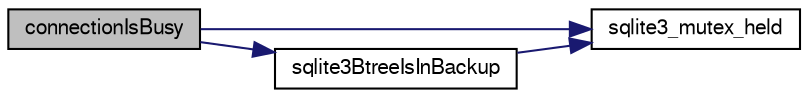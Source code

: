 digraph "connectionIsBusy"
{
  edge [fontname="FreeSans",fontsize="10",labelfontname="FreeSans",labelfontsize="10"];
  node [fontname="FreeSans",fontsize="10",shape=record];
  rankdir="LR";
  Node68588 [label="connectionIsBusy",height=0.2,width=0.4,color="black", fillcolor="grey75", style="filled", fontcolor="black"];
  Node68588 -> Node68589 [color="midnightblue",fontsize="10",style="solid",fontname="FreeSans"];
  Node68589 [label="sqlite3_mutex_held",height=0.2,width=0.4,color="black", fillcolor="white", style="filled",URL="$sqlite3_8c.html#acf77da68932b6bc163c5e68547ecc3e7"];
  Node68588 -> Node68590 [color="midnightblue",fontsize="10",style="solid",fontname="FreeSans"];
  Node68590 [label="sqlite3BtreeIsInBackup",height=0.2,width=0.4,color="black", fillcolor="white", style="filled",URL="$sqlite3_8c.html#a4ad2890226605ffb8d4cbc85a1d1b74a"];
  Node68590 -> Node68589 [color="midnightblue",fontsize="10",style="solid",fontname="FreeSans"];
}
